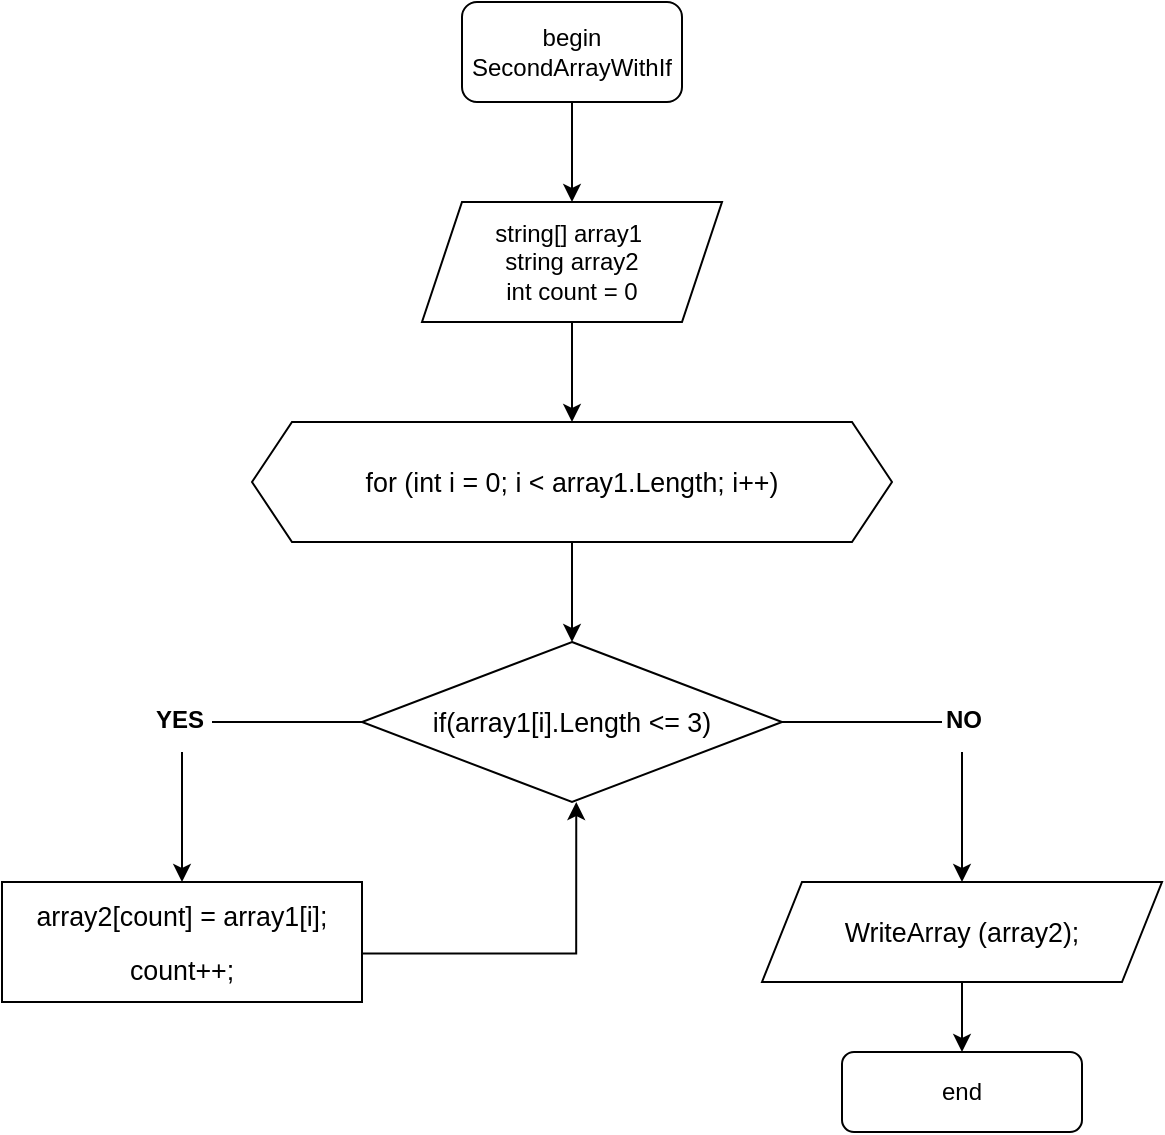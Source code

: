 <mxfile version="24.4.8" type="device">
  <diagram name="Страница — 1" id="FkkG3m3m1GS8pLh8ePZW">
    <mxGraphModel dx="1050" dy="590" grid="1" gridSize="10" guides="1" tooltips="1" connect="1" arrows="1" fold="1" page="1" pageScale="1" pageWidth="827" pageHeight="1169" math="0" shadow="0">
      <root>
        <mxCell id="0" />
        <mxCell id="1" parent="0" />
        <mxCell id="W5h-r8ERIf5scDE-rp8l-3" value="" style="edgeStyle=orthogonalEdgeStyle;rounded=0;orthogonalLoop=1;jettySize=auto;html=1;" edge="1" parent="1" source="W5h-r8ERIf5scDE-rp8l-1" target="W5h-r8ERIf5scDE-rp8l-2">
          <mxGeometry relative="1" as="geometry" />
        </mxCell>
        <mxCell id="W5h-r8ERIf5scDE-rp8l-1" value="begin&lt;div&gt;SecondArrayWithIf&lt;br&gt;&lt;/div&gt;" style="rounded=1;whiteSpace=wrap;html=1;" vertex="1" parent="1">
          <mxGeometry x="370" y="40" width="110" height="50" as="geometry" />
        </mxCell>
        <mxCell id="W5h-r8ERIf5scDE-rp8l-5" value="" style="edgeStyle=orthogonalEdgeStyle;rounded=0;orthogonalLoop=1;jettySize=auto;html=1;" edge="1" parent="1" source="W5h-r8ERIf5scDE-rp8l-2" target="W5h-r8ERIf5scDE-rp8l-4">
          <mxGeometry relative="1" as="geometry" />
        </mxCell>
        <mxCell id="W5h-r8ERIf5scDE-rp8l-2" value="string[] array1&amp;nbsp;&lt;br&gt;string array2&lt;br&gt;int count = 0" style="shape=parallelogram;perimeter=parallelogramPerimeter;whiteSpace=wrap;html=1;fixedSize=1;" vertex="1" parent="1">
          <mxGeometry x="350" y="140" width="150" height="60" as="geometry" />
        </mxCell>
        <mxCell id="W5h-r8ERIf5scDE-rp8l-7" value="" style="edgeStyle=orthogonalEdgeStyle;rounded=0;orthogonalLoop=1;jettySize=auto;html=1;" edge="1" parent="1" source="W5h-r8ERIf5scDE-rp8l-4" target="W5h-r8ERIf5scDE-rp8l-6">
          <mxGeometry relative="1" as="geometry" />
        </mxCell>
        <mxCell id="W5h-r8ERIf5scDE-rp8l-4" value="&lt;div style=&quot;font-size: 20px; line-height: 27px;&quot;&gt;&lt;div&gt;&lt;h6&gt;&lt;font face=&quot;Helvetica&quot;&gt;&lt;span style=&quot;background-color: rgb(255, 255, 255);&quot;&gt;&lt;span style=&quot;font-weight: normal;&quot;&gt;for&lt;/span&gt;&lt;span style=&quot;font-weight: normal;&quot;&gt; (&lt;/span&gt;&lt;span style=&quot;font-weight: normal;&quot;&gt;int&lt;/span&gt;&lt;span style=&quot;font-weight: normal;&quot;&gt; &lt;/span&gt;&lt;span style=&quot;font-weight: normal;&quot;&gt;i&lt;/span&gt;&lt;span style=&quot;font-weight: normal;&quot;&gt; &lt;/span&gt;&lt;span style=&quot;font-weight: normal;&quot;&gt;=&lt;/span&gt;&lt;span style=&quot;font-weight: normal;&quot;&gt; &lt;/span&gt;&lt;span style=&quot;font-weight: normal;&quot;&gt;0&lt;/span&gt;&lt;span style=&quot;font-weight: normal;&quot;&gt;; &lt;/span&gt;&lt;span style=&quot;font-weight: normal;&quot;&gt;i&lt;/span&gt;&lt;span style=&quot;font-weight: normal;&quot;&gt; &lt;/span&gt;&lt;span style=&quot;font-weight: normal;&quot;&gt;&amp;lt;&lt;/span&gt;&lt;span style=&quot;font-weight: normal;&quot;&gt; &lt;/span&gt;&lt;span style=&quot;font-weight: normal;&quot;&gt;array1&lt;/span&gt;&lt;span style=&quot;font-weight: normal;&quot;&gt;.&lt;/span&gt;&lt;span style=&quot;font-weight: normal;&quot;&gt;Length&lt;/span&gt;&lt;span style=&quot;font-weight: normal;&quot;&gt;; &lt;/span&gt;&lt;span style=&quot;font-weight: normal;&quot;&gt;i&lt;/span&gt;&lt;span style=&quot;font-weight: normal;&quot;&gt;++&lt;/span&gt;&lt;span style=&quot;font-weight: normal;&quot;&gt;)&lt;/span&gt;&lt;/span&gt;&lt;/font&gt;&lt;/h6&gt;&lt;/div&gt;&lt;/div&gt;" style="shape=hexagon;perimeter=hexagonPerimeter2;whiteSpace=wrap;html=1;fixedSize=1;" vertex="1" parent="1">
          <mxGeometry x="265" y="250" width="320" height="60" as="geometry" />
        </mxCell>
        <mxCell id="W5h-r8ERIf5scDE-rp8l-10" value="" style="rounded=0;orthogonalLoop=1;jettySize=auto;html=1;endArrow=none;endFill=0;" edge="1" parent="1" source="W5h-r8ERIf5scDE-rp8l-6" target="W5h-r8ERIf5scDE-rp8l-8">
          <mxGeometry relative="1" as="geometry" />
        </mxCell>
        <mxCell id="W5h-r8ERIf5scDE-rp8l-17" value="" style="edgeStyle=orthogonalEdgeStyle;rounded=0;orthogonalLoop=1;jettySize=auto;html=1;endArrow=none;endFill=0;" edge="1" parent="1" source="W5h-r8ERIf5scDE-rp8l-6" target="W5h-r8ERIf5scDE-rp8l-16">
          <mxGeometry relative="1" as="geometry" />
        </mxCell>
        <mxCell id="W5h-r8ERIf5scDE-rp8l-6" value="&lt;div style=&quot;font-size: 20px; line-height: 27px;&quot;&gt;&lt;div&gt;&lt;h6&gt;&lt;font face=&quot;Helvetica&quot;&gt;&lt;span style=&quot;background-color: rgb(255, 255, 255);&quot;&gt;&lt;span style=&quot;font-weight: normal;&quot;&gt;if(array1[i].Length &amp;lt;= 3)&lt;/span&gt;&lt;/span&gt;&lt;/font&gt;&lt;/h6&gt;&lt;/div&gt;&lt;/div&gt;" style="rhombus;whiteSpace=wrap;html=1;strokeColor=default;fontFamily=Helvetica;fontSize=12;fontColor=#000000;fillColor=default;" vertex="1" parent="1">
          <mxGeometry x="320" y="360" width="210" height="80" as="geometry" />
        </mxCell>
        <mxCell id="W5h-r8ERIf5scDE-rp8l-13" value="" style="edgeStyle=orthogonalEdgeStyle;rounded=0;orthogonalLoop=1;jettySize=auto;html=1;" edge="1" parent="1" source="W5h-r8ERIf5scDE-rp8l-8" target="W5h-r8ERIf5scDE-rp8l-9">
          <mxGeometry relative="1" as="geometry" />
        </mxCell>
        <mxCell id="W5h-r8ERIf5scDE-rp8l-8" value="&lt;b&gt;YES&lt;/b&gt;" style="text;whiteSpace=wrap;html=1;" vertex="1" parent="1">
          <mxGeometry x="215" y="385" width="30" height="30" as="geometry" />
        </mxCell>
        <mxCell id="W5h-r8ERIf5scDE-rp8l-15" style="edgeStyle=orthogonalEdgeStyle;rounded=0;orthogonalLoop=1;jettySize=auto;html=1;entryX=0.653;entryY=0.928;entryDx=0;entryDy=0;entryPerimeter=0;" edge="1" parent="1">
          <mxGeometry relative="1" as="geometry">
            <mxPoint x="427.13" y="440" as="targetPoint" />
            <mxPoint x="290" y="515.76" as="sourcePoint" />
            <Array as="points">
              <mxPoint x="427" y="515.76" />
            </Array>
          </mxGeometry>
        </mxCell>
        <mxCell id="W5h-r8ERIf5scDE-rp8l-9" value="&lt;div style=&quot;font-size: 20px; line-height: 27px;&quot;&gt;&lt;div&gt;&lt;h6&gt;&lt;span style=&quot;background-color: rgb(255, 255, 255);&quot;&gt;&lt;font face=&quot;Helvetica&quot;&gt;&lt;span style=&quot;font-weight: normal;&quot;&gt;array2[count] = array1[i]; count++;&lt;/span&gt;&lt;/font&gt;&lt;/span&gt;&lt;/h6&gt;&lt;/div&gt;&lt;/div&gt;" style="rounded=0;whiteSpace=wrap;html=1;strokeColor=default;fontFamily=Helvetica;fontSize=12;fontColor=#000000;fillColor=default;" vertex="1" parent="1">
          <mxGeometry x="140" y="480" width="180" height="60" as="geometry" />
        </mxCell>
        <mxCell id="W5h-r8ERIf5scDE-rp8l-19" value="" style="edgeStyle=orthogonalEdgeStyle;rounded=0;orthogonalLoop=1;jettySize=auto;html=1;" edge="1" parent="1" source="W5h-r8ERIf5scDE-rp8l-16" target="W5h-r8ERIf5scDE-rp8l-18">
          <mxGeometry relative="1" as="geometry" />
        </mxCell>
        <mxCell id="W5h-r8ERIf5scDE-rp8l-16" value="&lt;b&gt;NO&lt;/b&gt;" style="text;whiteSpace=wrap;html=1;" vertex="1" parent="1">
          <mxGeometry x="610" y="385" width="20" height="30" as="geometry" />
        </mxCell>
        <mxCell id="W5h-r8ERIf5scDE-rp8l-21" value="" style="edgeStyle=orthogonalEdgeStyle;rounded=0;orthogonalLoop=1;jettySize=auto;html=1;" edge="1" parent="1" source="W5h-r8ERIf5scDE-rp8l-18" target="W5h-r8ERIf5scDE-rp8l-20">
          <mxGeometry relative="1" as="geometry" />
        </mxCell>
        <mxCell id="W5h-r8ERIf5scDE-rp8l-18" value="&lt;div style=&quot;font-size: 20px; line-height: 27px;&quot;&gt;&lt;div&gt;&lt;h6&gt;&lt;font face=&quot;Helvetica&quot;&gt;&lt;span style=&quot;background-color: rgb(255, 255, 255);&quot;&gt;&lt;span style=&quot;font-weight: normal;&quot;&gt;WriteArray (array2);&lt;/span&gt;&lt;/span&gt;&lt;/font&gt;&lt;/h6&gt;&lt;/div&gt;&lt;/div&gt;" style="shape=parallelogram;perimeter=parallelogramPerimeter;whiteSpace=wrap;html=1;fixedSize=1;strokeColor=default;fontFamily=Helvetica;fontSize=12;fontColor=#000000;fillColor=default;" vertex="1" parent="1">
          <mxGeometry x="520" y="480" width="200" height="50" as="geometry" />
        </mxCell>
        <mxCell id="W5h-r8ERIf5scDE-rp8l-20" value="end" style="rounded=1;whiteSpace=wrap;html=1;strokeColor=default;fontFamily=Helvetica;fontSize=12;fontColor=#000000;fillColor=default;" vertex="1" parent="1">
          <mxGeometry x="560" y="565" width="120" height="40" as="geometry" />
        </mxCell>
      </root>
    </mxGraphModel>
  </diagram>
</mxfile>
